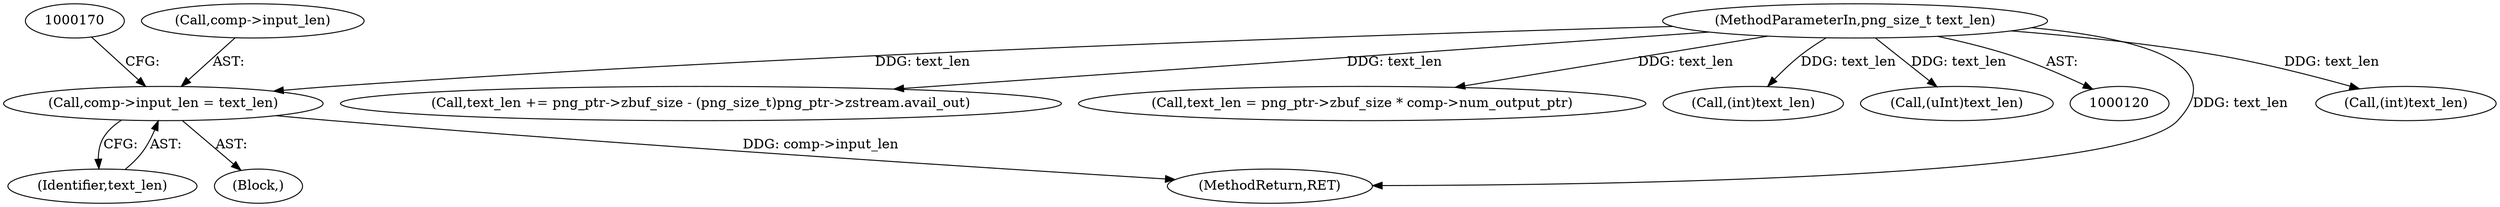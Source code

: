 digraph "0_Chrome_7f3d85b096f66870a15b37c2f40b219b2e292693_30@pointer" {
"1000163" [label="(Call,comp->input_len = text_len)"];
"1000123" [label="(MethodParameterIn,png_size_t text_len)"];
"1000634" [label="(MethodReturn,RET)"];
"1000167" [label="(Identifier,text_len)"];
"1000169" [label="(Call,(int)text_len)"];
"1000163" [label="(Call,comp->input_len = text_len)"];
"1000617" [label="(Call,text_len += png_ptr->zbuf_size - (png_size_t)png_ptr->zstream.avail_out)"];
"1000598" [label="(Call,text_len = png_ptr->zbuf_size * comp->num_output_ptr)"];
"1000631" [label="(Call,(int)text_len)"];
"1000123" [label="(MethodParameterIn,png_size_t text_len)"];
"1000164" [label="(Call,comp->input_len)"];
"1000157" [label="(Block,)"];
"1000192" [label="(Call,(uInt)text_len)"];
"1000163" -> "1000157"  [label="AST: "];
"1000163" -> "1000167"  [label="CFG: "];
"1000164" -> "1000163"  [label="AST: "];
"1000167" -> "1000163"  [label="AST: "];
"1000170" -> "1000163"  [label="CFG: "];
"1000163" -> "1000634"  [label="DDG: comp->input_len"];
"1000123" -> "1000163"  [label="DDG: text_len"];
"1000123" -> "1000120"  [label="AST: "];
"1000123" -> "1000634"  [label="DDG: text_len"];
"1000123" -> "1000169"  [label="DDG: text_len"];
"1000123" -> "1000192"  [label="DDG: text_len"];
"1000123" -> "1000598"  [label="DDG: text_len"];
"1000123" -> "1000617"  [label="DDG: text_len"];
"1000123" -> "1000631"  [label="DDG: text_len"];
}
